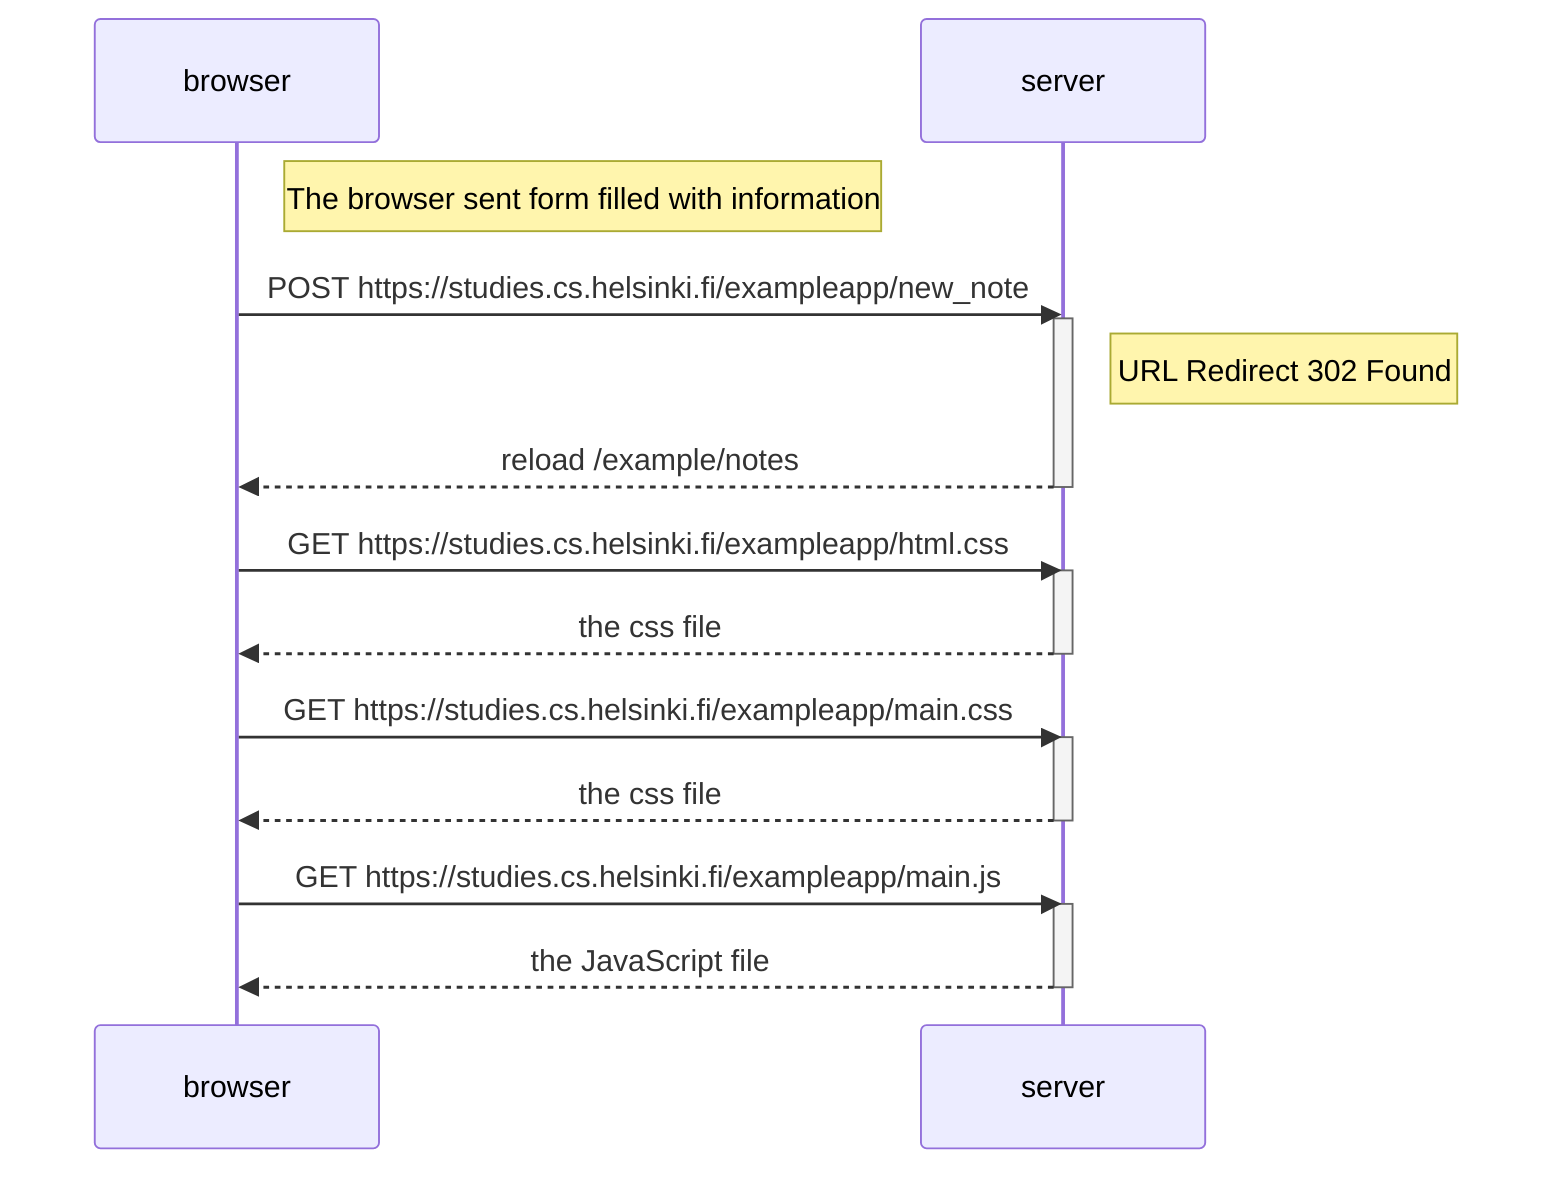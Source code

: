 sequenceDiagram
    participant browser
    participant server

    Note right of browser: The browser sent form filled with information
    browser->>server: POST https://studies.cs.helsinki.fi/exampleapp/new_note
    activate server
    Note right of server: URL Redirect 302 Found
    server-->>browser: reload /example/notes
    deactivate server

    browser->>server: GET https://studies.cs.helsinki.fi/exampleapp/html.css
    activate server
    server-->>browser: the css file
    deactivate server

    browser->>server: GET https://studies.cs.helsinki.fi/exampleapp/main.css
    activate server
    server-->>browser: the css file
    deactivate server

    browser->>server: GET https://studies.cs.helsinki.fi/exampleapp/main.js
    activate server
    server-->>browser: the JavaScript file
    deactivate server